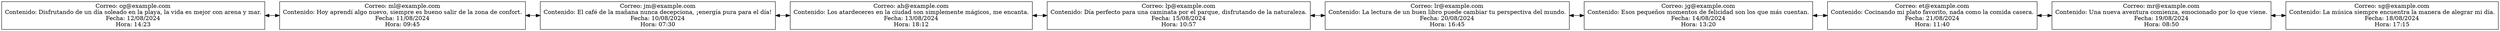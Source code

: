 digraph G {
rankdir=LR;
node [shape=box];
"0x1f7049ba4b0" [label="Correo: cg@example.com\nContenido: Disfrutando de un día soleado en la playa, la vida es mejor con arena y mar.\nFecha: 12/08/2024\nHora: 14:23"];
"0x1f7049ba4b0" -> "0x1f7049b9d30" [dir=both];
"0x1f7049b9d30" [label="Correo: ml@example.com\nContenido: Hoy aprendí algo nuevo, siempre es bueno salir de la zona de confort.\nFecha: 11/08/2024\nHora: 09:45"];
"0x1f7049b9d30" -> "0x1f7049b9970" [dir=both];
"0x1f7049b9970" [label="Correo: jm@example.com\nContenido: El café de la mañana nunca decepciona, ¡energía pura para el día!\nFecha: 10/08/2024\nHora: 07:30"];
"0x1f7049b9970" -> "0x1f7049b8e30" [dir=both];
"0x1f7049b8e30" [label="Correo: ah@example.com\nContenido: Los atardeceres en la ciudad son simplemente mágicos, me encanta.\nFecha: 13/08/2024\nHora: 18:12"];
"0x1f7049b8e30" -> "0x1f7049bac30" [dir=both];
"0x1f7049bac30" [label="Correo: lp@example.com\nContenido: Día perfecto para una caminata por el parque, disfrutando de la naturaleza.\nFecha: 15/08/2024\nHora: 10:57"];
"0x1f7049bac30" -> "0x1f7049b9eb0" [dir=both];
"0x1f7049b9eb0" [label="Correo: lr@example.com\nContenido: La lectura de un buen libro puede cambiar tu perspectiva del mundo.\nFecha: 20/08/2024\nHora: 16:45"];
"0x1f7049b9eb0" -> "0x1f7049ba330" [dir=both];
"0x1f7049ba330" [label="Correo: jg@example.com\nContenido: Esos pequeños momentos de felicidad son los que más cuentan.\nFecha: 14/08/2024\nHora: 13:20"];
"0x1f7049ba330" -> "0x1f7049b9bb0" [dir=both];
"0x1f7049b9bb0" [label="Correo: et@example.com\nContenido: Cocinando mi plato favorito, nada como la comida casera.\nFecha: 21/08/2024\nHora: 11:40"];
"0x1f7049b9bb0" -> "0x1f7049baab0" [dir=both];
"0x1f7049baab0" [label="Correo: mr@example.com\nContenido: Una nueva aventura comienza, emocionado por lo que viene.\nFecha: 19/08/2024\nHora: 08:50"];
"0x1f7049baab0" -> "0x1f7049b8ef0" [dir=both];
"0x1f7049b8ef0" [label="Correo: sg@example.com\nContenido: La música siempre encuentra la manera de alegrar mi día.\nFecha: 18/08/2024\nHora: 17:15"];
}
